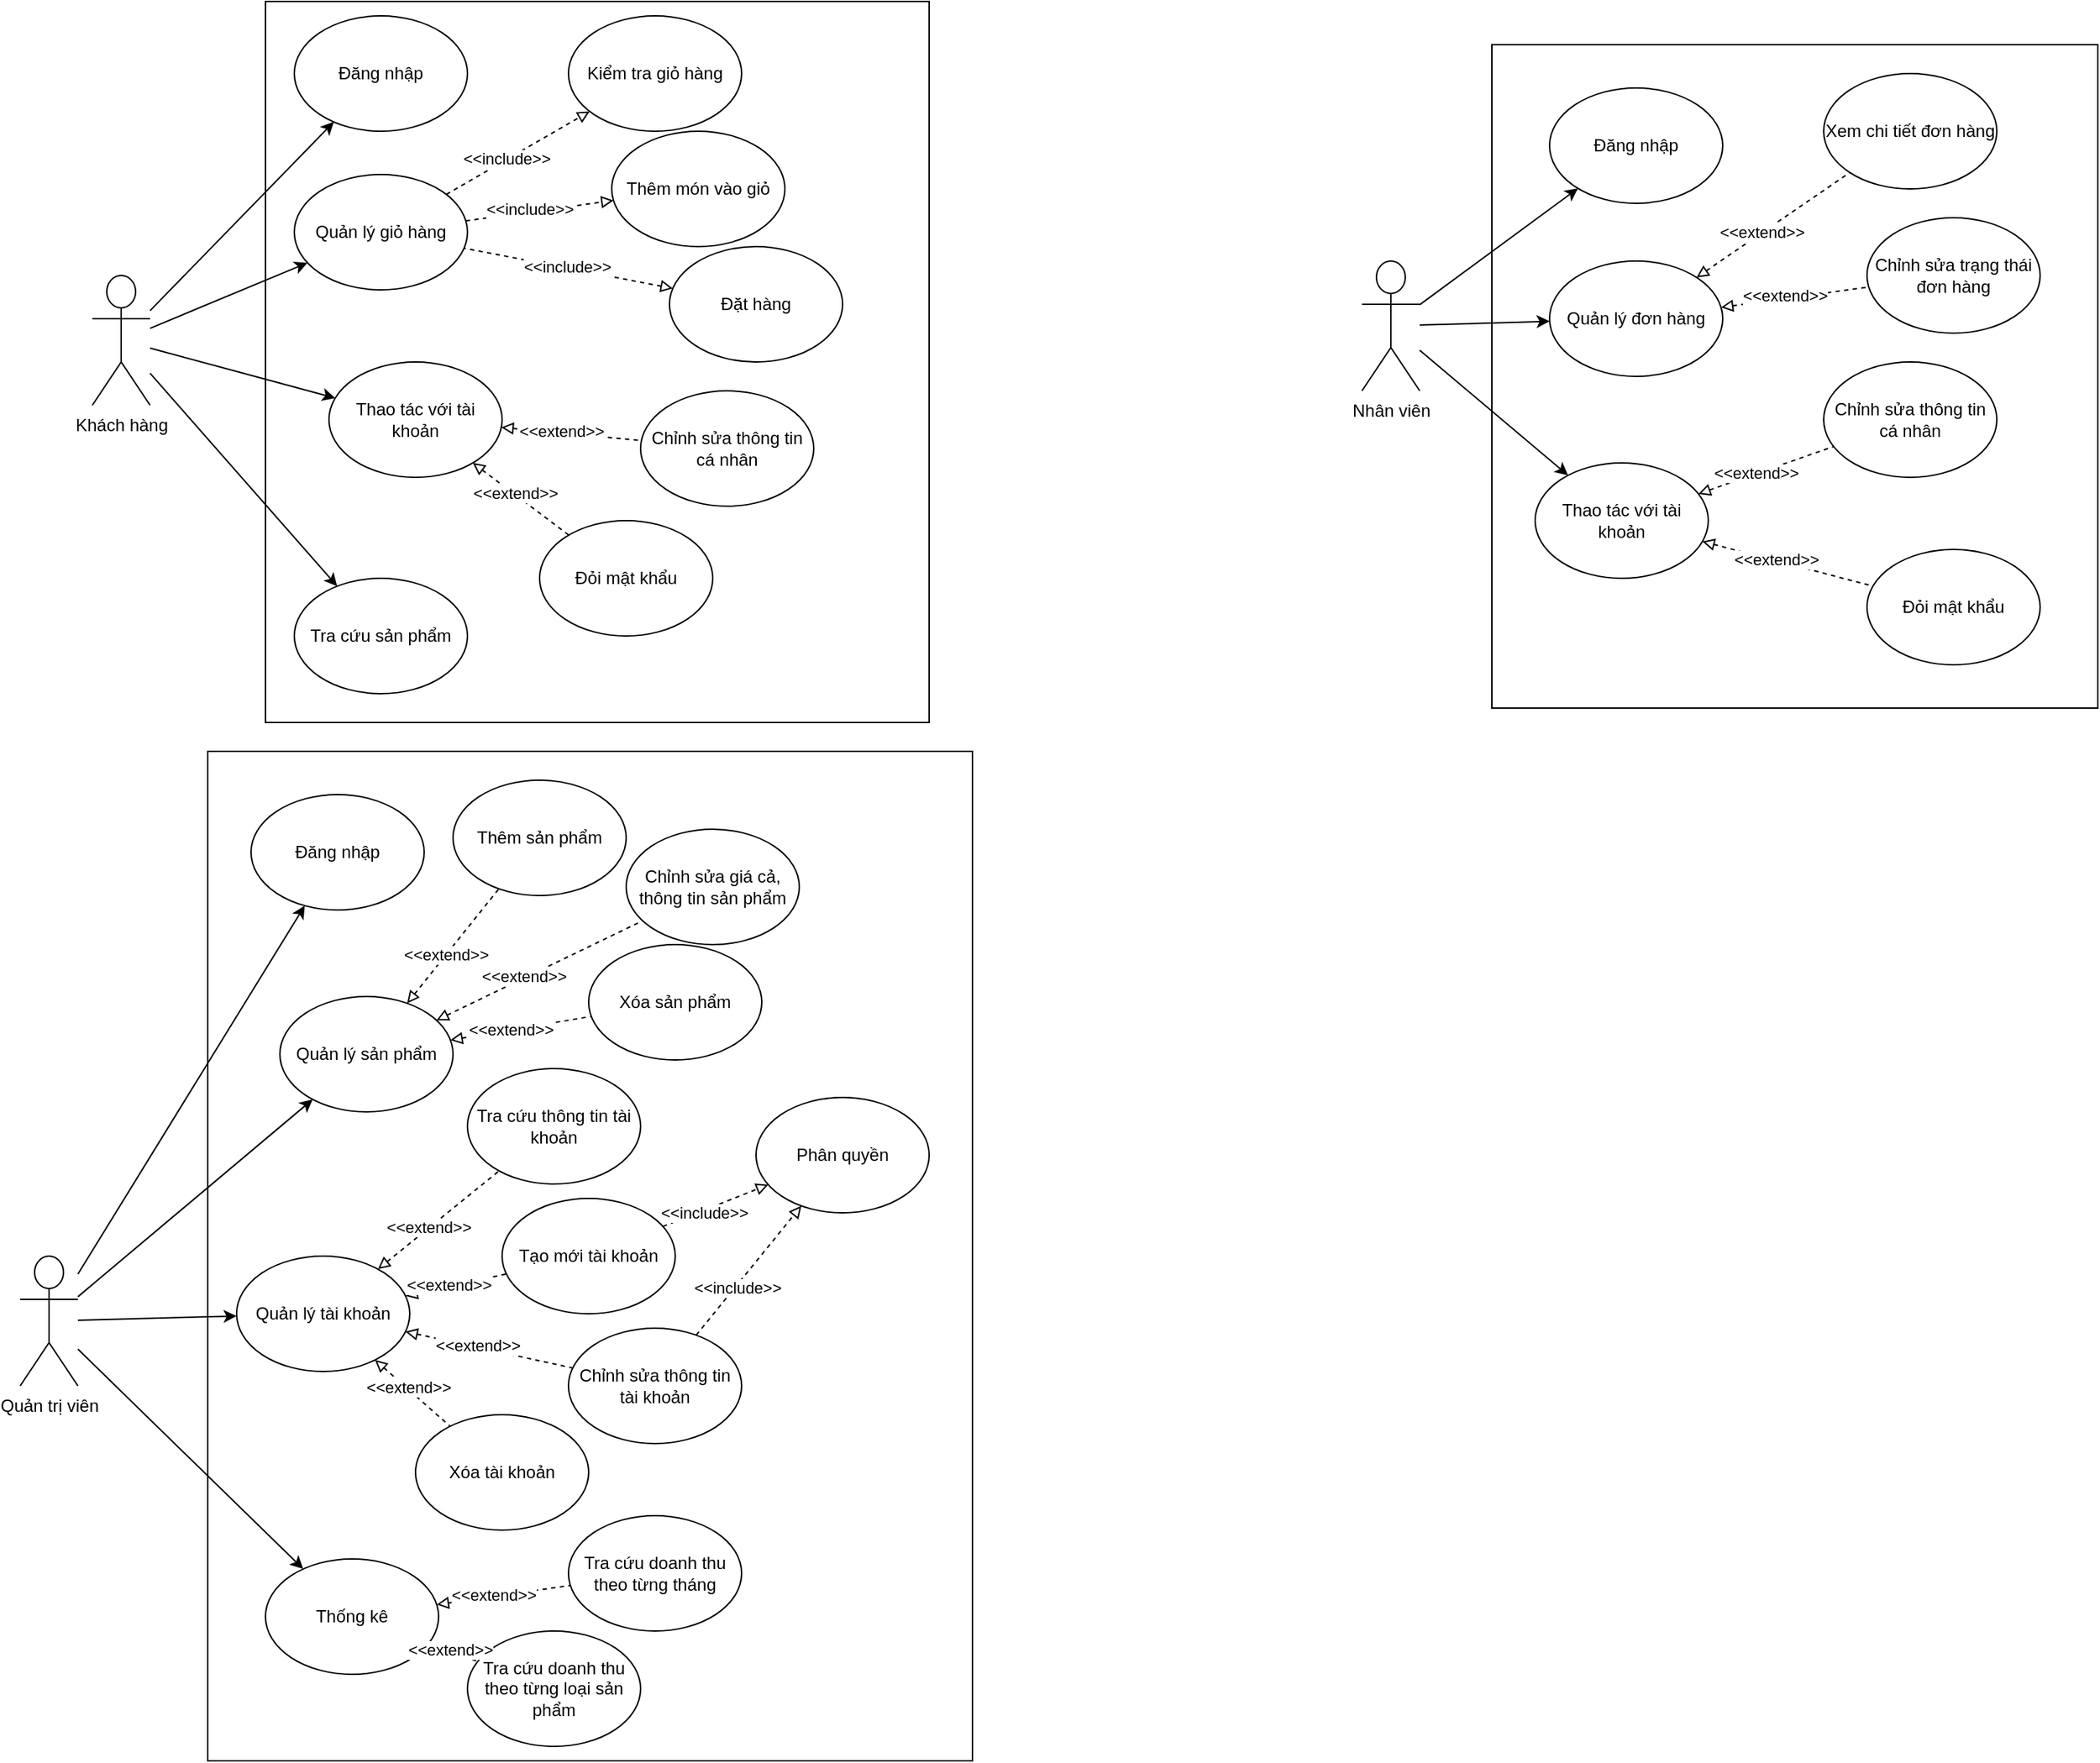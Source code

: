 <mxfile version="26.0.16">
  <diagram name="Trang-1" id="DJT2xtwVUl9QMQ8YE9GH">
    <mxGraphModel dx="1555" dy="884" grid="1" gridSize="10" guides="1" tooltips="1" connect="1" arrows="1" fold="1" page="1" pageScale="1" pageWidth="827" pageHeight="1169" math="0" shadow="0">
      <root>
        <mxCell id="0" />
        <mxCell id="1" parent="0" />
        <mxCell id="-icwGr_zw0dmd62KfwC7-1" value="" style="rounded=0;whiteSpace=wrap;html=1;" parent="1" vertex="1">
          <mxGeometry x="190" y="1100" width="460" height="500" as="geometry" />
        </mxCell>
        <mxCell id="RLjSx2qZmGSPqKxrJhln-1" value="Đăng nhập" style="ellipse;whiteSpace=wrap;html=1;" parent="1" vertex="1">
          <mxGeometry x="210" y="1110" width="120" height="80" as="geometry" />
        </mxCell>
        <mxCell id="1CTWuSR27rTrCwBFEvZW-5" style="rounded=0;orthogonalLoop=1;jettySize=auto;html=1;" edge="1" parent="1" source="1CTWuSR27rTrCwBFEvZW-2" target="RLjSx2qZmGSPqKxrJhln-1">
          <mxGeometry relative="1" as="geometry" />
        </mxCell>
        <mxCell id="1CTWuSR27rTrCwBFEvZW-2" value="Khách hàng" style="shape=umlActor;verticalLabelPosition=bottom;verticalAlign=top;html=1;outlineConnect=0;" vertex="1" parent="1">
          <mxGeometry x="70" y="1290" width="40" height="90" as="geometry" />
        </mxCell>
        <mxCell id="1CTWuSR27rTrCwBFEvZW-6" value="Kiểm tra giỏ hàng" style="ellipse;whiteSpace=wrap;html=1;" vertex="1" parent="1">
          <mxGeometry x="400" y="1110" width="120" height="80" as="geometry" />
        </mxCell>
        <mxCell id="1CTWuSR27rTrCwBFEvZW-8" value="Quản lý giỏ hàng" style="ellipse;whiteSpace=wrap;html=1;" vertex="1" parent="1">
          <mxGeometry x="210" y="1220" width="120" height="80" as="geometry" />
        </mxCell>
        <mxCell id="1CTWuSR27rTrCwBFEvZW-9" value="Thao tác với tài khoản" style="ellipse;whiteSpace=wrap;html=1;" vertex="1" parent="1">
          <mxGeometry x="234" y="1350" width="120" height="80" as="geometry" />
        </mxCell>
        <mxCell id="1CTWuSR27rTrCwBFEvZW-10" value="Tra cứu sản phẩm" style="ellipse;whiteSpace=wrap;html=1;" vertex="1" parent="1">
          <mxGeometry x="210" y="1500" width="120" height="80" as="geometry" />
        </mxCell>
        <mxCell id="1CTWuSR27rTrCwBFEvZW-11" value="Thêm món vào giỏ" style="ellipse;whiteSpace=wrap;html=1;" vertex="1" parent="1">
          <mxGeometry x="430" y="1190" width="120" height="80" as="geometry" />
        </mxCell>
        <mxCell id="1CTWuSR27rTrCwBFEvZW-12" style="rounded=0;orthogonalLoop=1;jettySize=auto;html=1;" edge="1" parent="1" source="1CTWuSR27rTrCwBFEvZW-2" target="1CTWuSR27rTrCwBFEvZW-10">
          <mxGeometry relative="1" as="geometry">
            <mxPoint x="120" y="1334" as="sourcePoint" />
            <mxPoint x="284" y="1244" as="targetPoint" />
          </mxGeometry>
        </mxCell>
        <mxCell id="1CTWuSR27rTrCwBFEvZW-13" style="rounded=0;orthogonalLoop=1;jettySize=auto;html=1;dashed=1;strokeColor=default;startArrow=block;startFill=0;endArrow=none;" edge="1" parent="1" source="1CTWuSR27rTrCwBFEvZW-22" target="1CTWuSR27rTrCwBFEvZW-8">
          <mxGeometry relative="1" as="geometry">
            <mxPoint x="120" y="1362" as="sourcePoint" />
            <mxPoint x="293" y="1509" as="targetPoint" />
          </mxGeometry>
        </mxCell>
        <mxCell id="1CTWuSR27rTrCwBFEvZW-24" value="&amp;lt;&amp;lt;include&amp;gt;&amp;gt;" style="edgeLabel;html=1;align=center;verticalAlign=middle;resizable=0;points=[];" vertex="1" connectable="0" parent="1CTWuSR27rTrCwBFEvZW-13">
          <mxGeometry x="0.017" y="-1" relative="1" as="geometry">
            <mxPoint as="offset" />
          </mxGeometry>
        </mxCell>
        <mxCell id="1CTWuSR27rTrCwBFEvZW-14" style="rounded=0;orthogonalLoop=1;jettySize=auto;html=1;" edge="1" parent="1" source="1CTWuSR27rTrCwBFEvZW-2" target="1CTWuSR27rTrCwBFEvZW-9">
          <mxGeometry relative="1" as="geometry">
            <mxPoint x="120" y="1343" as="sourcePoint" />
            <mxPoint x="271" y="1326" as="targetPoint" />
          </mxGeometry>
        </mxCell>
        <mxCell id="1CTWuSR27rTrCwBFEvZW-16" style="rounded=0;orthogonalLoop=1;jettySize=auto;html=1;endArrow=block;endFill=0;dashed=1;" edge="1" parent="1" source="1CTWuSR27rTrCwBFEvZW-8" target="1CTWuSR27rTrCwBFEvZW-6">
          <mxGeometry relative="1" as="geometry">
            <mxPoint x="130" y="1353" as="sourcePoint" />
            <mxPoint x="281" y="1336" as="targetPoint" />
          </mxGeometry>
        </mxCell>
        <mxCell id="1CTWuSR27rTrCwBFEvZW-19" value="&amp;lt;&amp;lt;include&amp;gt;&amp;gt;" style="edgeLabel;html=1;align=center;verticalAlign=middle;resizable=0;points=[];" vertex="1" connectable="0" parent="1CTWuSR27rTrCwBFEvZW-16">
          <mxGeometry x="-0.151" y="1" relative="1" as="geometry">
            <mxPoint as="offset" />
          </mxGeometry>
        </mxCell>
        <mxCell id="1CTWuSR27rTrCwBFEvZW-17" style="rounded=0;orthogonalLoop=1;jettySize=auto;html=1;endArrow=block;endFill=0;dashed=1;" edge="1" parent="1" source="1CTWuSR27rTrCwBFEvZW-8" target="1CTWuSR27rTrCwBFEvZW-11">
          <mxGeometry relative="1" as="geometry">
            <mxPoint x="386" y="1306" as="sourcePoint" />
            <mxPoint x="428" y="1295" as="targetPoint" />
          </mxGeometry>
        </mxCell>
        <mxCell id="1CTWuSR27rTrCwBFEvZW-20" value="&amp;lt;&amp;lt;include&amp;gt;&amp;gt;" style="edgeLabel;html=1;align=center;verticalAlign=middle;resizable=0;points=[];" vertex="1" connectable="0" parent="1CTWuSR27rTrCwBFEvZW-17">
          <mxGeometry x="-0.143" y="2" relative="1" as="geometry">
            <mxPoint as="offset" />
          </mxGeometry>
        </mxCell>
        <mxCell id="1CTWuSR27rTrCwBFEvZW-23" value="" style="rounded=0;orthogonalLoop=1;jettySize=auto;html=1;" edge="1" parent="1" source="1CTWuSR27rTrCwBFEvZW-2" target="1CTWuSR27rTrCwBFEvZW-8">
          <mxGeometry relative="1" as="geometry">
            <mxPoint x="110" y="1334" as="sourcePoint" />
            <mxPoint x="390" y="1314" as="targetPoint" />
          </mxGeometry>
        </mxCell>
        <mxCell id="1CTWuSR27rTrCwBFEvZW-22" value="Đặt hàng" style="ellipse;whiteSpace=wrap;html=1;" vertex="1" parent="1">
          <mxGeometry x="470" y="1270" width="120" height="80" as="geometry" />
        </mxCell>
        <mxCell id="1CTWuSR27rTrCwBFEvZW-28" value="" style="rounded=0;whiteSpace=wrap;html=1;" vertex="1" parent="1">
          <mxGeometry x="150" y="1620" width="530" height="700" as="geometry" />
        </mxCell>
        <mxCell id="1CTWuSR27rTrCwBFEvZW-31" value="Quản trị viên" style="shape=umlActor;verticalLabelPosition=bottom;verticalAlign=top;html=1;outlineConnect=0;" vertex="1" parent="1">
          <mxGeometry x="20" y="1970" width="40" height="90" as="geometry" />
        </mxCell>
        <mxCell id="1CTWuSR27rTrCwBFEvZW-32" value="Tra cứu thông tin tài khoản" style="ellipse;whiteSpace=wrap;html=1;" vertex="1" parent="1">
          <mxGeometry x="330" y="1840" width="120" height="80" as="geometry" />
        </mxCell>
        <mxCell id="1CTWuSR27rTrCwBFEvZW-33" value="Chỉnh sửa thông tin tài khoản" style="ellipse;whiteSpace=wrap;html=1;" vertex="1" parent="1">
          <mxGeometry x="400" y="2020" width="120" height="80" as="geometry" />
        </mxCell>
        <mxCell id="1CTWuSR27rTrCwBFEvZW-34" value="Quản lý tài khoản" style="ellipse;whiteSpace=wrap;html=1;" vertex="1" parent="1">
          <mxGeometry x="170" y="1970" width="120" height="80" as="geometry" />
        </mxCell>
        <mxCell id="1CTWuSR27rTrCwBFEvZW-36" value="Thống kê" style="ellipse;whiteSpace=wrap;html=1;" vertex="1" parent="1">
          <mxGeometry x="190" y="2180" width="120" height="80" as="geometry" />
        </mxCell>
        <mxCell id="1CTWuSR27rTrCwBFEvZW-37" value="Tạo mới tài khoản" style="ellipse;whiteSpace=wrap;html=1;" vertex="1" parent="1">
          <mxGeometry x="354" y="1930" width="120" height="80" as="geometry" />
        </mxCell>
        <mxCell id="1CTWuSR27rTrCwBFEvZW-38" style="rounded=0;orthogonalLoop=1;jettySize=auto;html=1;" edge="1" parent="1" source="1CTWuSR27rTrCwBFEvZW-31" target="1CTWuSR27rTrCwBFEvZW-36">
          <mxGeometry relative="1" as="geometry">
            <mxPoint x="120" y="1824" as="sourcePoint" />
            <mxPoint x="284" y="1734" as="targetPoint" />
          </mxGeometry>
        </mxCell>
        <mxCell id="1CTWuSR27rTrCwBFEvZW-48" value="" style="rounded=0;orthogonalLoop=1;jettySize=auto;html=1;" edge="1" parent="1" source="1CTWuSR27rTrCwBFEvZW-31" target="1CTWuSR27rTrCwBFEvZW-34">
          <mxGeometry relative="1" as="geometry">
            <mxPoint x="110" y="1824" as="sourcePoint" />
            <mxPoint x="390" y="1804" as="targetPoint" />
          </mxGeometry>
        </mxCell>
        <mxCell id="1CTWuSR27rTrCwBFEvZW-49" value="Xóa tài khoản" style="ellipse;whiteSpace=wrap;html=1;" vertex="1" parent="1">
          <mxGeometry x="294" y="2080" width="120" height="80" as="geometry" />
        </mxCell>
        <mxCell id="1CTWuSR27rTrCwBFEvZW-50" value="Phân quyền" style="ellipse;whiteSpace=wrap;html=1;" vertex="1" parent="1">
          <mxGeometry x="530" y="1860" width="120" height="80" as="geometry" />
        </mxCell>
        <mxCell id="1CTWuSR27rTrCwBFEvZW-53" value="" style="rounded=0;whiteSpace=wrap;html=1;" vertex="1" parent="1">
          <mxGeometry x="1040" y="1130" width="420" height="460" as="geometry" />
        </mxCell>
        <mxCell id="1CTWuSR27rTrCwBFEvZW-54" value="Đăng nhập" style="ellipse;whiteSpace=wrap;html=1;" vertex="1" parent="1">
          <mxGeometry x="1080" y="1160" width="120" height="80" as="geometry" />
        </mxCell>
        <mxCell id="1CTWuSR27rTrCwBFEvZW-55" style="rounded=0;orthogonalLoop=1;jettySize=auto;html=1;" edge="1" parent="1" source="1CTWuSR27rTrCwBFEvZW-56" target="1CTWuSR27rTrCwBFEvZW-54">
          <mxGeometry relative="1" as="geometry" />
        </mxCell>
        <mxCell id="1CTWuSR27rTrCwBFEvZW-56" value="Nhân viên" style="shape=umlActor;verticalLabelPosition=bottom;verticalAlign=top;html=1;outlineConnect=0;" vertex="1" parent="1">
          <mxGeometry x="950" y="1280" width="40" height="90" as="geometry" />
        </mxCell>
        <mxCell id="1CTWuSR27rTrCwBFEvZW-57" value="Xem chi tiết đơn hàng" style="ellipse;whiteSpace=wrap;html=1;" vertex="1" parent="1">
          <mxGeometry x="1270" y="1150" width="120" height="80" as="geometry" />
        </mxCell>
        <mxCell id="1CTWuSR27rTrCwBFEvZW-59" value="Quản lý đơn hàng" style="ellipse;whiteSpace=wrap;html=1;" vertex="1" parent="1">
          <mxGeometry x="1080" y="1280" width="120" height="80" as="geometry" />
        </mxCell>
        <mxCell id="1CTWuSR27rTrCwBFEvZW-60" value="Thao tác với tài khoản" style="ellipse;whiteSpace=wrap;html=1;" vertex="1" parent="1">
          <mxGeometry x="1070" y="1420" width="120" height="80" as="geometry" />
        </mxCell>
        <mxCell id="1CTWuSR27rTrCwBFEvZW-62" value="Chỉnh sửa trạng thái đơn hàng" style="ellipse;whiteSpace=wrap;html=1;" vertex="1" parent="1">
          <mxGeometry x="1300" y="1250" width="120" height="80" as="geometry" />
        </mxCell>
        <mxCell id="1CTWuSR27rTrCwBFEvZW-66" style="rounded=0;orthogonalLoop=1;jettySize=auto;html=1;" edge="1" parent="1" source="1CTWuSR27rTrCwBFEvZW-56" target="1CTWuSR27rTrCwBFEvZW-60">
          <mxGeometry relative="1" as="geometry">
            <mxPoint x="1000" y="1333" as="sourcePoint" />
            <mxPoint x="1151" y="1316" as="targetPoint" />
          </mxGeometry>
        </mxCell>
        <mxCell id="1CTWuSR27rTrCwBFEvZW-67" style="rounded=0;orthogonalLoop=1;jettySize=auto;html=1;endArrow=none;endFill=0;dashed=1;startArrow=block;startFill=0;" edge="1" parent="1" source="1CTWuSR27rTrCwBFEvZW-59" target="1CTWuSR27rTrCwBFEvZW-57">
          <mxGeometry relative="1" as="geometry">
            <mxPoint x="1010" y="1343" as="sourcePoint" />
            <mxPoint x="1161" y="1326" as="targetPoint" />
          </mxGeometry>
        </mxCell>
        <mxCell id="1CTWuSR27rTrCwBFEvZW-68" value="&amp;lt;&amp;lt;extend&amp;gt;&amp;gt;" style="edgeLabel;html=1;align=center;verticalAlign=middle;resizable=0;points=[];" vertex="1" connectable="0" parent="1CTWuSR27rTrCwBFEvZW-67">
          <mxGeometry x="-0.151" y="1" relative="1" as="geometry">
            <mxPoint as="offset" />
          </mxGeometry>
        </mxCell>
        <mxCell id="1CTWuSR27rTrCwBFEvZW-69" style="rounded=0;orthogonalLoop=1;jettySize=auto;html=1;endArrow=none;endFill=0;dashed=1;startArrow=block;startFill=0;" edge="1" parent="1" source="1CTWuSR27rTrCwBFEvZW-59" target="1CTWuSR27rTrCwBFEvZW-62">
          <mxGeometry relative="1" as="geometry">
            <mxPoint x="1266" y="1296" as="sourcePoint" />
            <mxPoint x="1308" y="1285" as="targetPoint" />
          </mxGeometry>
        </mxCell>
        <mxCell id="1CTWuSR27rTrCwBFEvZW-70" value="&amp;lt;&amp;lt;extend&amp;gt;&amp;gt;" style="edgeLabel;html=1;align=center;verticalAlign=middle;resizable=0;points=[];" vertex="1" connectable="0" parent="1CTWuSR27rTrCwBFEvZW-69">
          <mxGeometry x="-0.143" y="2" relative="1" as="geometry">
            <mxPoint as="offset" />
          </mxGeometry>
        </mxCell>
        <mxCell id="1CTWuSR27rTrCwBFEvZW-73" value="" style="rounded=0;orthogonalLoop=1;jettySize=auto;html=1;" edge="1" parent="1" source="1CTWuSR27rTrCwBFEvZW-56" target="1CTWuSR27rTrCwBFEvZW-59">
          <mxGeometry relative="1" as="geometry">
            <mxPoint x="990" y="1324" as="sourcePoint" />
            <mxPoint x="1270" y="1304" as="targetPoint" />
          </mxGeometry>
        </mxCell>
        <mxCell id="1CTWuSR27rTrCwBFEvZW-78" value="Thêm sản phẩm" style="ellipse;whiteSpace=wrap;html=1;" vertex="1" parent="1">
          <mxGeometry x="320" y="1640" width="120" height="80" as="geometry" />
        </mxCell>
        <mxCell id="1CTWuSR27rTrCwBFEvZW-80" value="Quản lý sản phẩm" style="ellipse;whiteSpace=wrap;html=1;" vertex="1" parent="1">
          <mxGeometry x="200" y="1790" width="120" height="80" as="geometry" />
        </mxCell>
        <mxCell id="1CTWuSR27rTrCwBFEvZW-81" value="Xóa sản phẩm" style="ellipse;whiteSpace=wrap;html=1;" vertex="1" parent="1">
          <mxGeometry x="414" y="1754" width="120" height="80" as="geometry" />
        </mxCell>
        <mxCell id="1CTWuSR27rTrCwBFEvZW-84" style="rounded=0;orthogonalLoop=1;jettySize=auto;html=1;endArrow=none;endFill=0;dashed=1;startArrow=block;startFill=0;" edge="1" parent="1" source="1CTWuSR27rTrCwBFEvZW-80" target="1CTWuSR27rTrCwBFEvZW-78">
          <mxGeometry relative="1" as="geometry">
            <mxPoint x="120" y="1713" as="sourcePoint" />
            <mxPoint x="271" y="1696" as="targetPoint" />
          </mxGeometry>
        </mxCell>
        <mxCell id="1CTWuSR27rTrCwBFEvZW-85" value="&amp;lt;&amp;lt;extend&amp;gt;&amp;gt;" style="edgeLabel;html=1;align=center;verticalAlign=middle;resizable=0;points=[];" vertex="1" connectable="0" parent="1CTWuSR27rTrCwBFEvZW-84">
          <mxGeometry x="-0.151" y="1" relative="1" as="geometry">
            <mxPoint as="offset" />
          </mxGeometry>
        </mxCell>
        <mxCell id="1CTWuSR27rTrCwBFEvZW-90" value="Chỉnh sửa giá cả, thông tin sản phẩm" style="ellipse;whiteSpace=wrap;html=1;" vertex="1" parent="1">
          <mxGeometry x="440" y="1674" width="120" height="80" as="geometry" />
        </mxCell>
        <mxCell id="1CTWuSR27rTrCwBFEvZW-94" value="" style="rounded=0;orthogonalLoop=1;jettySize=auto;html=1;" edge="1" parent="1" source="1CTWuSR27rTrCwBFEvZW-31" target="1CTWuSR27rTrCwBFEvZW-80">
          <mxGeometry relative="1" as="geometry">
            <mxPoint x="70" y="2026" as="sourcePoint" />
            <mxPoint x="200" y="2036" as="targetPoint" />
          </mxGeometry>
        </mxCell>
        <mxCell id="1CTWuSR27rTrCwBFEvZW-97" style="rounded=0;orthogonalLoop=1;jettySize=auto;html=1;endArrow=none;endFill=0;dashed=1;startArrow=block;startFill=0;" edge="1" parent="1" source="1CTWuSR27rTrCwBFEvZW-80" target="1CTWuSR27rTrCwBFEvZW-90">
          <mxGeometry relative="1" as="geometry">
            <mxPoint x="303" y="1777" as="sourcePoint" />
            <mxPoint x="357" y="1723" as="targetPoint" />
          </mxGeometry>
        </mxCell>
        <mxCell id="1CTWuSR27rTrCwBFEvZW-98" value="&amp;lt;&amp;lt;extend&amp;gt;&amp;gt;" style="edgeLabel;html=1;align=center;verticalAlign=middle;resizable=0;points=[];" vertex="1" connectable="0" parent="1CTWuSR27rTrCwBFEvZW-97">
          <mxGeometry x="-0.151" y="1" relative="1" as="geometry">
            <mxPoint as="offset" />
          </mxGeometry>
        </mxCell>
        <mxCell id="1CTWuSR27rTrCwBFEvZW-99" style="rounded=0;orthogonalLoop=1;jettySize=auto;html=1;endArrow=none;endFill=0;dashed=1;startArrow=block;startFill=0;" edge="1" parent="1" source="1CTWuSR27rTrCwBFEvZW-80" target="1CTWuSR27rTrCwBFEvZW-81">
          <mxGeometry relative="1" as="geometry">
            <mxPoint x="323" y="1791" as="sourcePoint" />
            <mxPoint x="457" y="1743" as="targetPoint" />
          </mxGeometry>
        </mxCell>
        <mxCell id="1CTWuSR27rTrCwBFEvZW-100" value="&amp;lt;&amp;lt;extend&amp;gt;&amp;gt;" style="edgeLabel;html=1;align=center;verticalAlign=middle;resizable=0;points=[];" vertex="1" connectable="0" parent="1CTWuSR27rTrCwBFEvZW-99">
          <mxGeometry x="-0.151" y="1" relative="1" as="geometry">
            <mxPoint as="offset" />
          </mxGeometry>
        </mxCell>
        <mxCell id="1CTWuSR27rTrCwBFEvZW-101" style="rounded=0;orthogonalLoop=1;jettySize=auto;html=1;endArrow=none;endFill=0;dashed=1;startArrow=block;startFill=0;" edge="1" parent="1" source="1CTWuSR27rTrCwBFEvZW-34" target="1CTWuSR27rTrCwBFEvZW-32">
          <mxGeometry relative="1" as="geometry">
            <mxPoint x="330" y="1809" as="sourcePoint" />
            <mxPoint x="424" y="1806" as="targetPoint" />
          </mxGeometry>
        </mxCell>
        <mxCell id="1CTWuSR27rTrCwBFEvZW-102" value="&amp;lt;&amp;lt;extend&amp;gt;&amp;gt;" style="edgeLabel;html=1;align=center;verticalAlign=middle;resizable=0;points=[];" vertex="1" connectable="0" parent="1CTWuSR27rTrCwBFEvZW-101">
          <mxGeometry x="-0.151" y="1" relative="1" as="geometry">
            <mxPoint as="offset" />
          </mxGeometry>
        </mxCell>
        <mxCell id="1CTWuSR27rTrCwBFEvZW-103" style="rounded=0;orthogonalLoop=1;jettySize=auto;html=1;endArrow=none;endFill=0;dashed=1;startArrow=block;startFill=0;" edge="1" parent="1" source="1CTWuSR27rTrCwBFEvZW-34" target="1CTWuSR27rTrCwBFEvZW-37">
          <mxGeometry relative="1" as="geometry">
            <mxPoint x="317" y="1979" as="sourcePoint" />
            <mxPoint x="393" y="1915" as="targetPoint" />
          </mxGeometry>
        </mxCell>
        <mxCell id="1CTWuSR27rTrCwBFEvZW-104" value="&amp;lt;&amp;lt;extend&amp;gt;&amp;gt;" style="edgeLabel;html=1;align=center;verticalAlign=middle;resizable=0;points=[];" vertex="1" connectable="0" parent="1CTWuSR27rTrCwBFEvZW-103">
          <mxGeometry x="-0.151" y="1" relative="1" as="geometry">
            <mxPoint as="offset" />
          </mxGeometry>
        </mxCell>
        <mxCell id="1CTWuSR27rTrCwBFEvZW-105" style="rounded=0;orthogonalLoop=1;jettySize=auto;html=1;endArrow=none;endFill=0;dashed=1;startArrow=block;startFill=0;" edge="1" parent="1" source="1CTWuSR27rTrCwBFEvZW-34" target="1CTWuSR27rTrCwBFEvZW-49">
          <mxGeometry relative="1" as="geometry">
            <mxPoint x="333" y="1991" as="sourcePoint" />
            <mxPoint x="507" y="1929" as="targetPoint" />
          </mxGeometry>
        </mxCell>
        <mxCell id="1CTWuSR27rTrCwBFEvZW-106" value="&amp;lt;&amp;lt;extend&amp;gt;&amp;gt;" style="edgeLabel;html=1;align=center;verticalAlign=middle;resizable=0;points=[];" vertex="1" connectable="0" parent="1CTWuSR27rTrCwBFEvZW-105">
          <mxGeometry x="-0.151" y="1" relative="1" as="geometry">
            <mxPoint as="offset" />
          </mxGeometry>
        </mxCell>
        <mxCell id="1CTWuSR27rTrCwBFEvZW-107" style="rounded=0;orthogonalLoop=1;jettySize=auto;html=1;endArrow=none;endFill=0;dashed=1;startArrow=block;startFill=0;" edge="1" parent="1" source="1CTWuSR27rTrCwBFEvZW-34" target="1CTWuSR27rTrCwBFEvZW-33">
          <mxGeometry relative="1" as="geometry">
            <mxPoint x="320" y="2040" as="sourcePoint" />
            <mxPoint x="400" y="2100" as="targetPoint" />
          </mxGeometry>
        </mxCell>
        <mxCell id="1CTWuSR27rTrCwBFEvZW-108" value="&amp;lt;&amp;lt;extend&amp;gt;&amp;gt;" style="edgeLabel;html=1;align=center;verticalAlign=middle;resizable=0;points=[];" vertex="1" connectable="0" parent="1CTWuSR27rTrCwBFEvZW-107">
          <mxGeometry x="-0.151" y="1" relative="1" as="geometry">
            <mxPoint as="offset" />
          </mxGeometry>
        </mxCell>
        <mxCell id="1CTWuSR27rTrCwBFEvZW-111" style="rounded=0;orthogonalLoop=1;jettySize=auto;html=1;endArrow=block;endFill=0;dashed=1;" edge="1" parent="1" source="1CTWuSR27rTrCwBFEvZW-37" target="1CTWuSR27rTrCwBFEvZW-50">
          <mxGeometry relative="1" as="geometry">
            <mxPoint x="324" y="1367" as="sourcePoint" />
            <mxPoint x="386" y="1463" as="targetPoint" />
          </mxGeometry>
        </mxCell>
        <mxCell id="1CTWuSR27rTrCwBFEvZW-112" value="&amp;lt;&amp;lt;include&amp;gt;&amp;gt;" style="edgeLabel;html=1;align=center;verticalAlign=middle;resizable=0;points=[];" vertex="1" connectable="0" parent="1CTWuSR27rTrCwBFEvZW-111">
          <mxGeometry x="-0.24" y="-1" relative="1" as="geometry">
            <mxPoint as="offset" />
          </mxGeometry>
        </mxCell>
        <mxCell id="1CTWuSR27rTrCwBFEvZW-113" style="rounded=0;orthogonalLoop=1;jettySize=auto;html=1;endArrow=block;endFill=0;dashed=1;" edge="1" parent="1" source="1CTWuSR27rTrCwBFEvZW-33" target="1CTWuSR27rTrCwBFEvZW-50">
          <mxGeometry relative="1" as="geometry">
            <mxPoint x="476" y="1960" as="sourcePoint" />
            <mxPoint x="549" y="1931" as="targetPoint" />
          </mxGeometry>
        </mxCell>
        <mxCell id="1CTWuSR27rTrCwBFEvZW-114" value="&amp;lt;&amp;lt;include&amp;gt;&amp;gt;" style="edgeLabel;html=1;align=center;verticalAlign=middle;resizable=0;points=[];" vertex="1" connectable="0" parent="1CTWuSR27rTrCwBFEvZW-113">
          <mxGeometry x="-0.24" y="-1" relative="1" as="geometry">
            <mxPoint as="offset" />
          </mxGeometry>
        </mxCell>
        <mxCell id="1CTWuSR27rTrCwBFEvZW-115" value="Đăng nhập" style="ellipse;whiteSpace=wrap;html=1;" vertex="1" parent="1">
          <mxGeometry x="180" y="1650" width="120" height="80" as="geometry" />
        </mxCell>
        <mxCell id="1CTWuSR27rTrCwBFEvZW-116" style="rounded=0;orthogonalLoop=1;jettySize=auto;html=1;" edge="1" parent="1" source="1CTWuSR27rTrCwBFEvZW-31" target="1CTWuSR27rTrCwBFEvZW-115">
          <mxGeometry relative="1" as="geometry">
            <mxPoint x="120" y="1332" as="sourcePoint" />
            <mxPoint x="237" y="1258" as="targetPoint" />
          </mxGeometry>
        </mxCell>
        <mxCell id="1CTWuSR27rTrCwBFEvZW-118" value="Tra cứu doanh thu theo từng tháng" style="ellipse;whiteSpace=wrap;html=1;" vertex="1" parent="1">
          <mxGeometry x="400" y="2150" width="120" height="80" as="geometry" />
        </mxCell>
        <mxCell id="1CTWuSR27rTrCwBFEvZW-119" value="Tra cứu doanh thu theo từng loại sản phẩm" style="ellipse;whiteSpace=wrap;html=1;" vertex="1" parent="1">
          <mxGeometry x="330" y="2230" width="120" height="80" as="geometry" />
        </mxCell>
        <mxCell id="1CTWuSR27rTrCwBFEvZW-120" style="rounded=0;orthogonalLoop=1;jettySize=auto;html=1;endArrow=none;endFill=0;dashed=1;startArrow=block;startFill=0;" edge="1" parent="1" source="1CTWuSR27rTrCwBFEvZW-36" target="1CTWuSR27rTrCwBFEvZW-118">
          <mxGeometry relative="1" as="geometry">
            <mxPoint x="276" y="2052" as="sourcePoint" />
            <mxPoint x="328" y="2098" as="targetPoint" />
          </mxGeometry>
        </mxCell>
        <mxCell id="1CTWuSR27rTrCwBFEvZW-121" value="&amp;lt;&amp;lt;extend&amp;gt;&amp;gt;" style="edgeLabel;html=1;align=center;verticalAlign=middle;resizable=0;points=[];" vertex="1" connectable="0" parent="1CTWuSR27rTrCwBFEvZW-120">
          <mxGeometry x="-0.151" y="1" relative="1" as="geometry">
            <mxPoint as="offset" />
          </mxGeometry>
        </mxCell>
        <mxCell id="1CTWuSR27rTrCwBFEvZW-122" style="rounded=0;orthogonalLoop=1;jettySize=auto;html=1;endArrow=none;endFill=0;dashed=1;startArrow=block;startFill=0;" edge="1" parent="1" source="1CTWuSR27rTrCwBFEvZW-36" target="1CTWuSR27rTrCwBFEvZW-119">
          <mxGeometry relative="1" as="geometry">
            <mxPoint x="319" y="2222" as="sourcePoint" />
            <mxPoint x="411" y="2208" as="targetPoint" />
          </mxGeometry>
        </mxCell>
        <mxCell id="1CTWuSR27rTrCwBFEvZW-123" value="&amp;lt;&amp;lt;extend&amp;gt;&amp;gt;" style="edgeLabel;html=1;align=center;verticalAlign=middle;resizable=0;points=[];" vertex="1" connectable="0" parent="1CTWuSR27rTrCwBFEvZW-122">
          <mxGeometry x="-0.151" y="1" relative="1" as="geometry">
            <mxPoint as="offset" />
          </mxGeometry>
        </mxCell>
        <mxCell id="1CTWuSR27rTrCwBFEvZW-125" value="Chỉnh sửa thông tin cá nhân" style="ellipse;whiteSpace=wrap;html=1;" vertex="1" parent="1">
          <mxGeometry x="450" y="1370" width="120" height="80" as="geometry" />
        </mxCell>
        <mxCell id="1CTWuSR27rTrCwBFEvZW-126" value="Đỏi mật khẩu" style="ellipse;whiteSpace=wrap;html=1;" vertex="1" parent="1">
          <mxGeometry x="380" y="1460" width="120" height="80" as="geometry" />
        </mxCell>
        <mxCell id="1CTWuSR27rTrCwBFEvZW-127" style="rounded=0;orthogonalLoop=1;jettySize=auto;html=1;endArrow=none;endFill=0;dashed=1;startArrow=block;startFill=0;" edge="1" parent="1" source="1CTWuSR27rTrCwBFEvZW-9" target="1CTWuSR27rTrCwBFEvZW-126">
          <mxGeometry relative="1" as="geometry">
            <mxPoint x="298" y="1805" as="sourcePoint" />
            <mxPoint x="362" y="1725" as="targetPoint" />
          </mxGeometry>
        </mxCell>
        <mxCell id="1CTWuSR27rTrCwBFEvZW-128" value="&amp;lt;&amp;lt;extend&amp;gt;&amp;gt;" style="edgeLabel;html=1;align=center;verticalAlign=middle;resizable=0;points=[];" vertex="1" connectable="0" parent="1CTWuSR27rTrCwBFEvZW-127">
          <mxGeometry x="-0.151" y="1" relative="1" as="geometry">
            <mxPoint as="offset" />
          </mxGeometry>
        </mxCell>
        <mxCell id="1CTWuSR27rTrCwBFEvZW-129" style="rounded=0;orthogonalLoop=1;jettySize=auto;html=1;endArrow=none;endFill=0;dashed=1;startArrow=block;startFill=0;" edge="1" parent="1" source="1CTWuSR27rTrCwBFEvZW-9" target="1CTWuSR27rTrCwBFEvZW-125">
          <mxGeometry relative="1" as="geometry">
            <mxPoint x="298" y="1805" as="sourcePoint" />
            <mxPoint x="362" y="1725" as="targetPoint" />
          </mxGeometry>
        </mxCell>
        <mxCell id="1CTWuSR27rTrCwBFEvZW-130" value="&amp;lt;&amp;lt;extend&amp;gt;&amp;gt;" style="edgeLabel;html=1;align=center;verticalAlign=middle;resizable=0;points=[];" vertex="1" connectable="0" parent="1CTWuSR27rTrCwBFEvZW-129">
          <mxGeometry x="-0.151" y="1" relative="1" as="geometry">
            <mxPoint as="offset" />
          </mxGeometry>
        </mxCell>
        <mxCell id="1CTWuSR27rTrCwBFEvZW-132" value="Chỉnh sửa thông tin cá nhân" style="ellipse;whiteSpace=wrap;html=1;" vertex="1" parent="1">
          <mxGeometry x="1270" y="1350" width="120" height="80" as="geometry" />
        </mxCell>
        <mxCell id="1CTWuSR27rTrCwBFEvZW-133" value="Đỏi mật khẩu" style="ellipse;whiteSpace=wrap;html=1;" vertex="1" parent="1">
          <mxGeometry x="1300" y="1480" width="120" height="80" as="geometry" />
        </mxCell>
        <mxCell id="1CTWuSR27rTrCwBFEvZW-134" style="rounded=0;orthogonalLoop=1;jettySize=auto;html=1;endArrow=none;endFill=0;dashed=1;startArrow=block;startFill=0;" edge="1" parent="1" target="1CTWuSR27rTrCwBFEvZW-133" source="1CTWuSR27rTrCwBFEvZW-60">
          <mxGeometry relative="1" as="geometry">
            <mxPoint x="1230" y="1480" as="sourcePoint" />
            <mxPoint x="1258" y="1785" as="targetPoint" />
          </mxGeometry>
        </mxCell>
        <mxCell id="1CTWuSR27rTrCwBFEvZW-135" value="&amp;lt;&amp;lt;extend&amp;gt;&amp;gt;" style="edgeLabel;html=1;align=center;verticalAlign=middle;resizable=0;points=[];" vertex="1" connectable="0" parent="1CTWuSR27rTrCwBFEvZW-134">
          <mxGeometry x="-0.151" y="1" relative="1" as="geometry">
            <mxPoint as="offset" />
          </mxGeometry>
        </mxCell>
        <mxCell id="1CTWuSR27rTrCwBFEvZW-136" style="rounded=0;orthogonalLoop=1;jettySize=auto;html=1;endArrow=none;endFill=0;dashed=1;startArrow=block;startFill=0;" edge="1" parent="1" target="1CTWuSR27rTrCwBFEvZW-132" source="1CTWuSR27rTrCwBFEvZW-60">
          <mxGeometry relative="1" as="geometry">
            <mxPoint x="1249" y="1455" as="sourcePoint" />
            <mxPoint x="1258" y="1785" as="targetPoint" />
          </mxGeometry>
        </mxCell>
        <mxCell id="1CTWuSR27rTrCwBFEvZW-137" value="&amp;lt;&amp;lt;extend&amp;gt;&amp;gt;" style="edgeLabel;html=1;align=center;verticalAlign=middle;resizable=0;points=[];" vertex="1" connectable="0" parent="1CTWuSR27rTrCwBFEvZW-136">
          <mxGeometry x="-0.151" y="1" relative="1" as="geometry">
            <mxPoint as="offset" />
          </mxGeometry>
        </mxCell>
      </root>
    </mxGraphModel>
  </diagram>
</mxfile>

